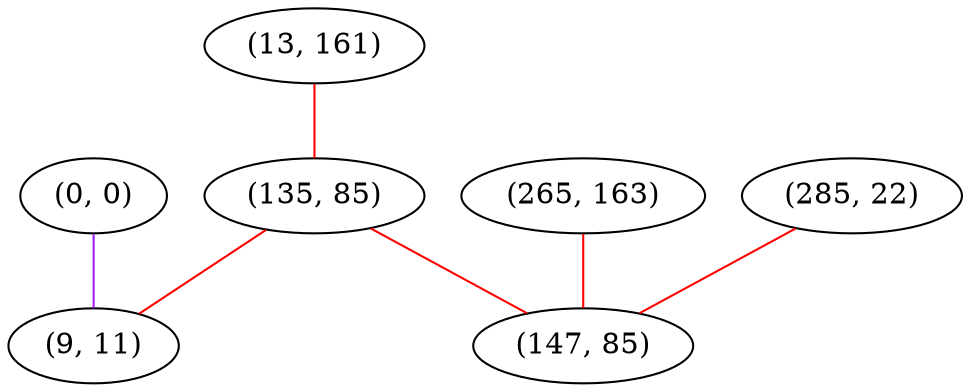 graph "" {
"(13, 161)";
"(135, 85)";
"(265, 163)";
"(0, 0)";
"(285, 22)";
"(9, 11)";
"(147, 85)";
"(13, 161)" -- "(135, 85)"  [color=red, key=0, weight=1];
"(135, 85)" -- "(9, 11)"  [color=red, key=0, weight=1];
"(135, 85)" -- "(147, 85)"  [color=red, key=0, weight=1];
"(265, 163)" -- "(147, 85)"  [color=red, key=0, weight=1];
"(0, 0)" -- "(9, 11)"  [color=purple, key=0, weight=4];
"(285, 22)" -- "(147, 85)"  [color=red, key=0, weight=1];
}
